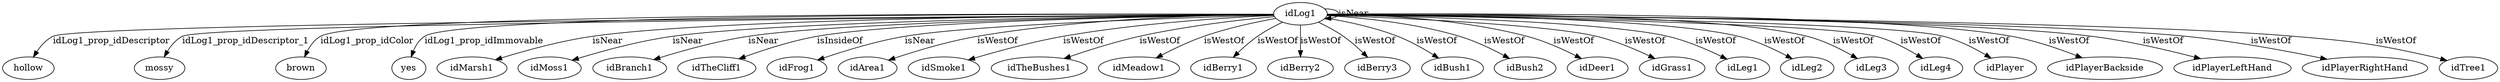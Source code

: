 digraph  {
idLog1 [node_type=entity_node];
hollow [node_type=property_node];
mossy [node_type=property_node];
brown [node_type=property_node];
yes [node_type=property_node];
idMarsh1 [node_type=entity_node];
idMoss1 [node_type=entity_node];
idBranch1 [node_type=entity_node];
idTheCliff1 [node_type=entity_node];
idFrog1 [node_type=entity_node];
idArea1 [node_type=entity_node];
idSmoke1 [node_type=entity_node];
idTheBushes1 [node_type=entity_node];
idMeadow1 [node_type=entity_node];
idBerry1 [node_type=entity_node];
idBerry2 [node_type=entity_node];
idBerry3 [node_type=entity_node];
idBush1 [node_type=entity_node];
idBush2 [node_type=entity_node];
idDeer1 [node_type=entity_node];
idGrass1 [node_type=entity_node];
idLeg1 [node_type=entity_node];
idLeg2 [node_type=entity_node];
idLeg3 [node_type=entity_node];
idLeg4 [node_type=entity_node];
idPlayer [node_type=entity_node];
idPlayerBackside [node_type=entity_node];
idPlayerLeftHand [node_type=entity_node];
idPlayerRightHand [node_type=entity_node];
idTree1 [node_type=entity_node];
idLog1 -> hollow  [edge_type=property, label=idLog1_prop_idDescriptor];
idLog1 -> mossy  [edge_type=property, label=idLog1_prop_idDescriptor_1];
idLog1 -> brown  [edge_type=property, label=idLog1_prop_idColor];
idLog1 -> yes  [edge_type=property, label=idLog1_prop_idImmovable];
idLog1 -> idMarsh1  [edge_type=relationship, label=isNear];
idLog1 -> idMoss1  [edge_type=relationship, label=isNear];
idLog1 -> idBranch1  [edge_type=relationship, label=isNear];
idLog1 -> idTheCliff1  [edge_type=relationship, label=isInsideOf];
idLog1 -> idLog1  [edge_type=relationship, label=isNear];
idLog1 -> idFrog1  [edge_type=relationship, label=isNear];
idLog1 -> idArea1  [edge_type=relationship, label=isWestOf];
idLog1 -> idSmoke1  [edge_type=relationship, label=isWestOf];
idLog1 -> idTheBushes1  [edge_type=relationship, label=isWestOf];
idLog1 -> idMeadow1  [edge_type=relationship, label=isWestOf];
idLog1 -> idBerry1  [edge_type=relationship, label=isWestOf];
idLog1 -> idBerry2  [edge_type=relationship, label=isWestOf];
idLog1 -> idBerry3  [edge_type=relationship, label=isWestOf];
idLog1 -> idBush1  [edge_type=relationship, label=isWestOf];
idLog1 -> idBush2  [edge_type=relationship, label=isWestOf];
idLog1 -> idDeer1  [edge_type=relationship, label=isWestOf];
idLog1 -> idGrass1  [edge_type=relationship, label=isWestOf];
idLog1 -> idLeg1  [edge_type=relationship, label=isWestOf];
idLog1 -> idLeg2  [edge_type=relationship, label=isWestOf];
idLog1 -> idLeg3  [edge_type=relationship, label=isWestOf];
idLog1 -> idLeg4  [edge_type=relationship, label=isWestOf];
idLog1 -> idPlayer  [edge_type=relationship, label=isWestOf];
idLog1 -> idPlayerBackside  [edge_type=relationship, label=isWestOf];
idLog1 -> idPlayerLeftHand  [edge_type=relationship, label=isWestOf];
idLog1 -> idPlayerRightHand  [edge_type=relationship, label=isWestOf];
idLog1 -> idTree1  [edge_type=relationship, label=isWestOf];
}
